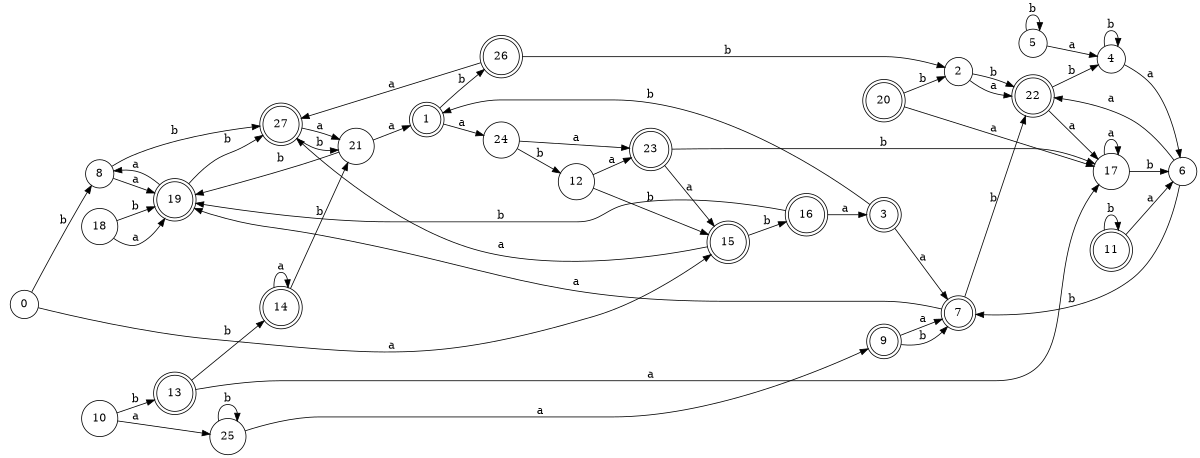 digraph n23_5 {
__start0 [label="" shape="none"];

rankdir=LR;
size="8,5";

s0 [style="filled", color="black", fillcolor="white" shape="circle", label="0"];
s1 [style="rounded,filled", color="black", fillcolor="white" shape="doublecircle", label="1"];
s2 [style="filled", color="black", fillcolor="white" shape="circle", label="2"];
s3 [style="rounded,filled", color="black", fillcolor="white" shape="doublecircle", label="3"];
s4 [style="filled", color="black", fillcolor="white" shape="circle", label="4"];
s5 [style="filled", color="black", fillcolor="white" shape="circle", label="5"];
s6 [style="filled", color="black", fillcolor="white" shape="circle", label="6"];
s7 [style="rounded,filled", color="black", fillcolor="white" shape="doublecircle", label="7"];
s8 [style="filled", color="black", fillcolor="white" shape="circle", label="8"];
s9 [style="rounded,filled", color="black", fillcolor="white" shape="doublecircle", label="9"];
s10 [style="filled", color="black", fillcolor="white" shape="circle", label="10"];
s11 [style="rounded,filled", color="black", fillcolor="white" shape="doublecircle", label="11"];
s12 [style="filled", color="black", fillcolor="white" shape="circle", label="12"];
s13 [style="rounded,filled", color="black", fillcolor="white" shape="doublecircle", label="13"];
s14 [style="rounded,filled", color="black", fillcolor="white" shape="doublecircle", label="14"];
s15 [style="rounded,filled", color="black", fillcolor="white" shape="doublecircle", label="15"];
s16 [style="rounded,filled", color="black", fillcolor="white" shape="doublecircle", label="16"];
s17 [style="filled", color="black", fillcolor="white" shape="circle", label="17"];
s18 [style="filled", color="black", fillcolor="white" shape="circle", label="18"];
s19 [style="rounded,filled", color="black", fillcolor="white" shape="doublecircle", label="19"];
s20 [style="rounded,filled", color="black", fillcolor="white" shape="doublecircle", label="20"];
s21 [style="filled", color="black", fillcolor="white" shape="circle", label="21"];
s22 [style="rounded,filled", color="black", fillcolor="white" shape="doublecircle", label="22"];
s23 [style="rounded,filled", color="black", fillcolor="white" shape="doublecircle", label="23"];
s24 [style="filled", color="black", fillcolor="white" shape="circle", label="24"];
s25 [style="filled", color="black", fillcolor="white" shape="circle", label="25"];
s26 [style="rounded,filled", color="black", fillcolor="white" shape="doublecircle", label="26"];
s27 [style="rounded,filled", color="black", fillcolor="white" shape="doublecircle", label="27"];
s0 -> s15 [label="a"];
s0 -> s8 [label="b"];
s1 -> s24 [label="a"];
s1 -> s26 [label="b"];
s2 -> s22 [label="a"];
s2 -> s22 [label="b"];
s3 -> s7 [label="a"];
s3 -> s1 [label="b"];
s4 -> s6 [label="a"];
s4 -> s4 [label="b"];
s5 -> s4 [label="a"];
s5 -> s5 [label="b"];
s6 -> s22 [label="a"];
s6 -> s7 [label="b"];
s7 -> s19 [label="a"];
s7 -> s22 [label="b"];
s8 -> s19 [label="a"];
s8 -> s27 [label="b"];
s9 -> s7 [label="a"];
s9 -> s7 [label="b"];
s10 -> s25 [label="a"];
s10 -> s13 [label="b"];
s11 -> s6 [label="a"];
s11 -> s11 [label="b"];
s12 -> s23 [label="a"];
s12 -> s15 [label="b"];
s13 -> s17 [label="a"];
s13 -> s14 [label="b"];
s14 -> s14 [label="a"];
s14 -> s21 [label="b"];
s15 -> s27 [label="a"];
s15 -> s16 [label="b"];
s16 -> s3 [label="a"];
s16 -> s19 [label="b"];
s17 -> s17 [label="a"];
s17 -> s6 [label="b"];
s18 -> s19 [label="a"];
s18 -> s19 [label="b"];
s19 -> s8 [label="a"];
s19 -> s27 [label="b"];
s20 -> s17 [label="a"];
s20 -> s2 [label="b"];
s21 -> s1 [label="a"];
s21 -> s19 [label="b"];
s22 -> s17 [label="a"];
s22 -> s4 [label="b"];
s23 -> s15 [label="a"];
s23 -> s17 [label="b"];
s24 -> s23 [label="a"];
s24 -> s12 [label="b"];
s25 -> s9 [label="a"];
s25 -> s25 [label="b"];
s26 -> s27 [label="a"];
s26 -> s2 [label="b"];
s27 -> s21 [label="a"];
s27 -> s21 [label="b"];

}